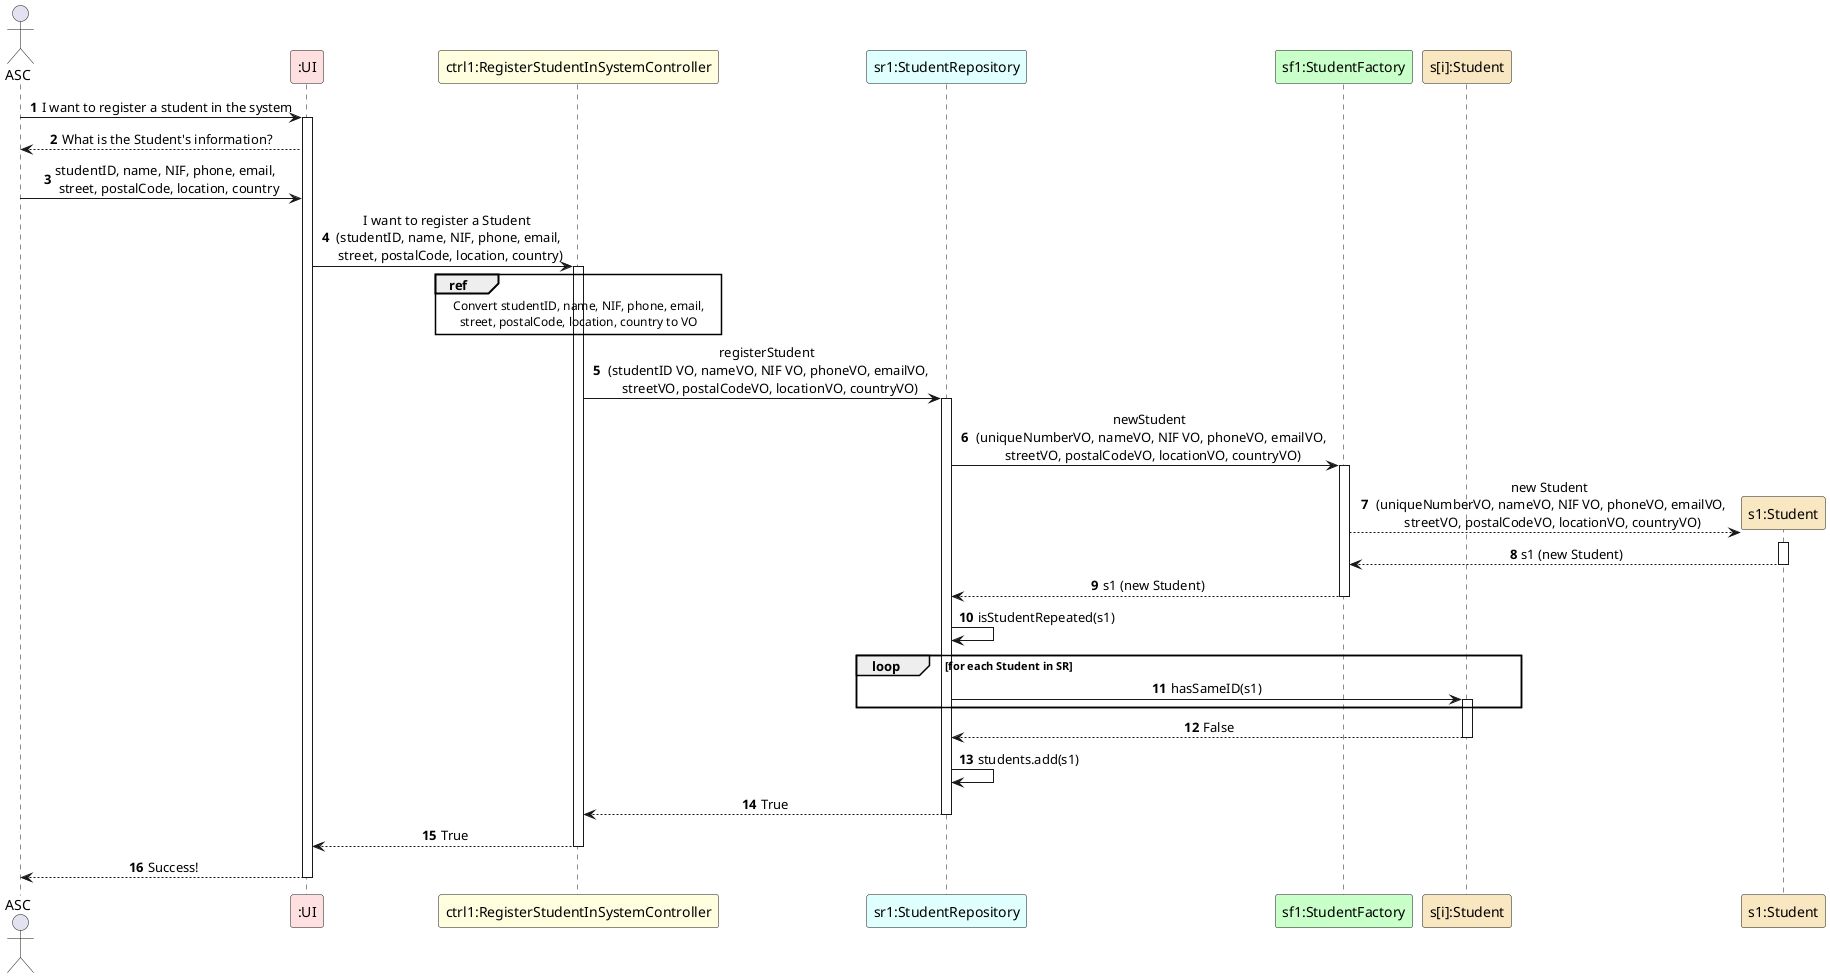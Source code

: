 @startuml
autonumber
skinparam sequenceMessageAlign center


actor ASC
participant ":UI" as UI #implementation
participant "ctrl1:RegisterStudentInSystemController" as ctrl #lightyellow
participant "sr1:StudentRepository" as SR #lightcyan
participant "sf1:StudentFactory" as SF #technology
participant "s[i]:Student" as Student #strategy
participant "s1:Student" as s1 #strategy

ASC -> UI: I want to register a student in the system
activate UI
UI --> ASC: What is the Student's information?
ASC -> UI: studentID, name, NIF, phone, email, \n street, postalCode, location, country

UI -> ctrl: I want to register a Student \n (studentID, name, NIF, phone, email, \n street, postalCode, location, country)
activate ctrl
ref over ctrl
    Convert studentID, name, NIF, phone, email,
    street, postalCode, location, country to VO
end ref

ctrl -> SR: registerStudent \n (studentID VO, nameVO, NIF VO, phoneVO, emailVO, \n streetVO, postalCodeVO, locationVO, countryVO)

activate SR

SR -> SF: newStudent \n (uniqueNumberVO, nameVO, NIF VO, phoneVO, emailVO, \n streetVO, postalCodeVO, locationVO, countryVO)
activate SF
SF --> s1**: new Student \n (uniqueNumberVO, nameVO, NIF VO, phoneVO, emailVO, \n streetVO, postalCodeVO, locationVO, countryVO)
activate s1
s1 --> SF: s1 (new Student)
deactivate s1
SF --> SR: s1 (new Student)
deactivate SF

SR -> SR : isStudentRepeated(s1)

loop for each Student in SR
    SR -> Student: hasSameID(s1)
    activate Student
end

Student --> SR : False
deactivate Student

SR -> SR: students.add(s1)
SR --> ctrl: True
deactivate SR
ctrl --> UI: True
deactivate ctrl
UI --> ASC: Success!
deactivate UI

@enduml